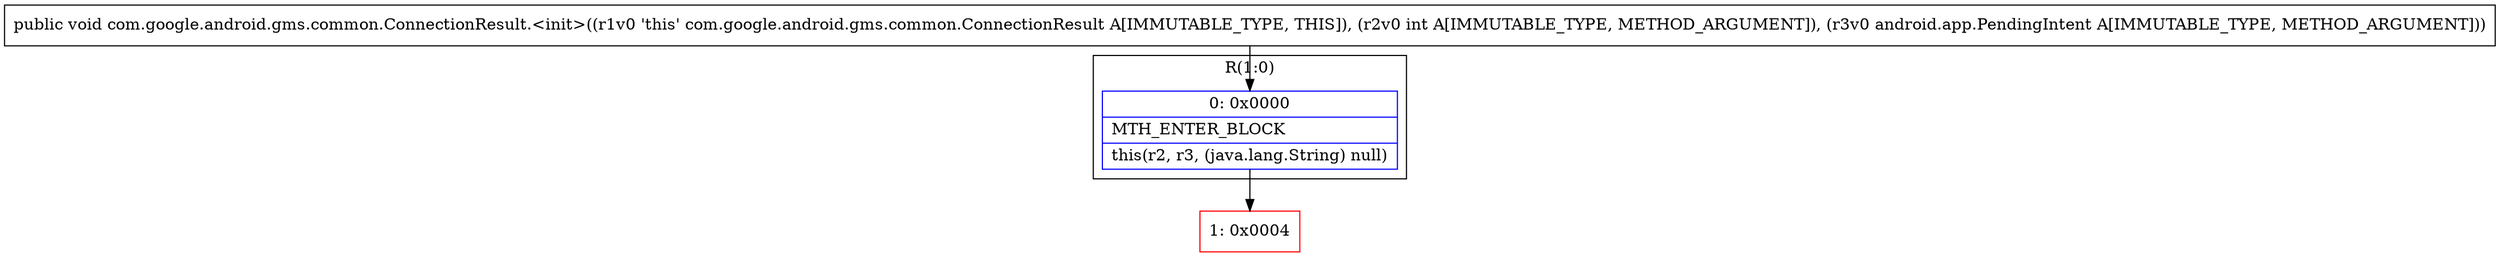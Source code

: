 digraph "CFG forcom.google.android.gms.common.ConnectionResult.\<init\>(ILandroid\/app\/PendingIntent;)V" {
subgraph cluster_Region_2126980384 {
label = "R(1:0)";
node [shape=record,color=blue];
Node_0 [shape=record,label="{0\:\ 0x0000|MTH_ENTER_BLOCK\l|this(r2, r3, (java.lang.String) null)\l}"];
}
Node_1 [shape=record,color=red,label="{1\:\ 0x0004}"];
MethodNode[shape=record,label="{public void com.google.android.gms.common.ConnectionResult.\<init\>((r1v0 'this' com.google.android.gms.common.ConnectionResult A[IMMUTABLE_TYPE, THIS]), (r2v0 int A[IMMUTABLE_TYPE, METHOD_ARGUMENT]), (r3v0 android.app.PendingIntent A[IMMUTABLE_TYPE, METHOD_ARGUMENT])) }"];
MethodNode -> Node_0;
Node_0 -> Node_1;
}

